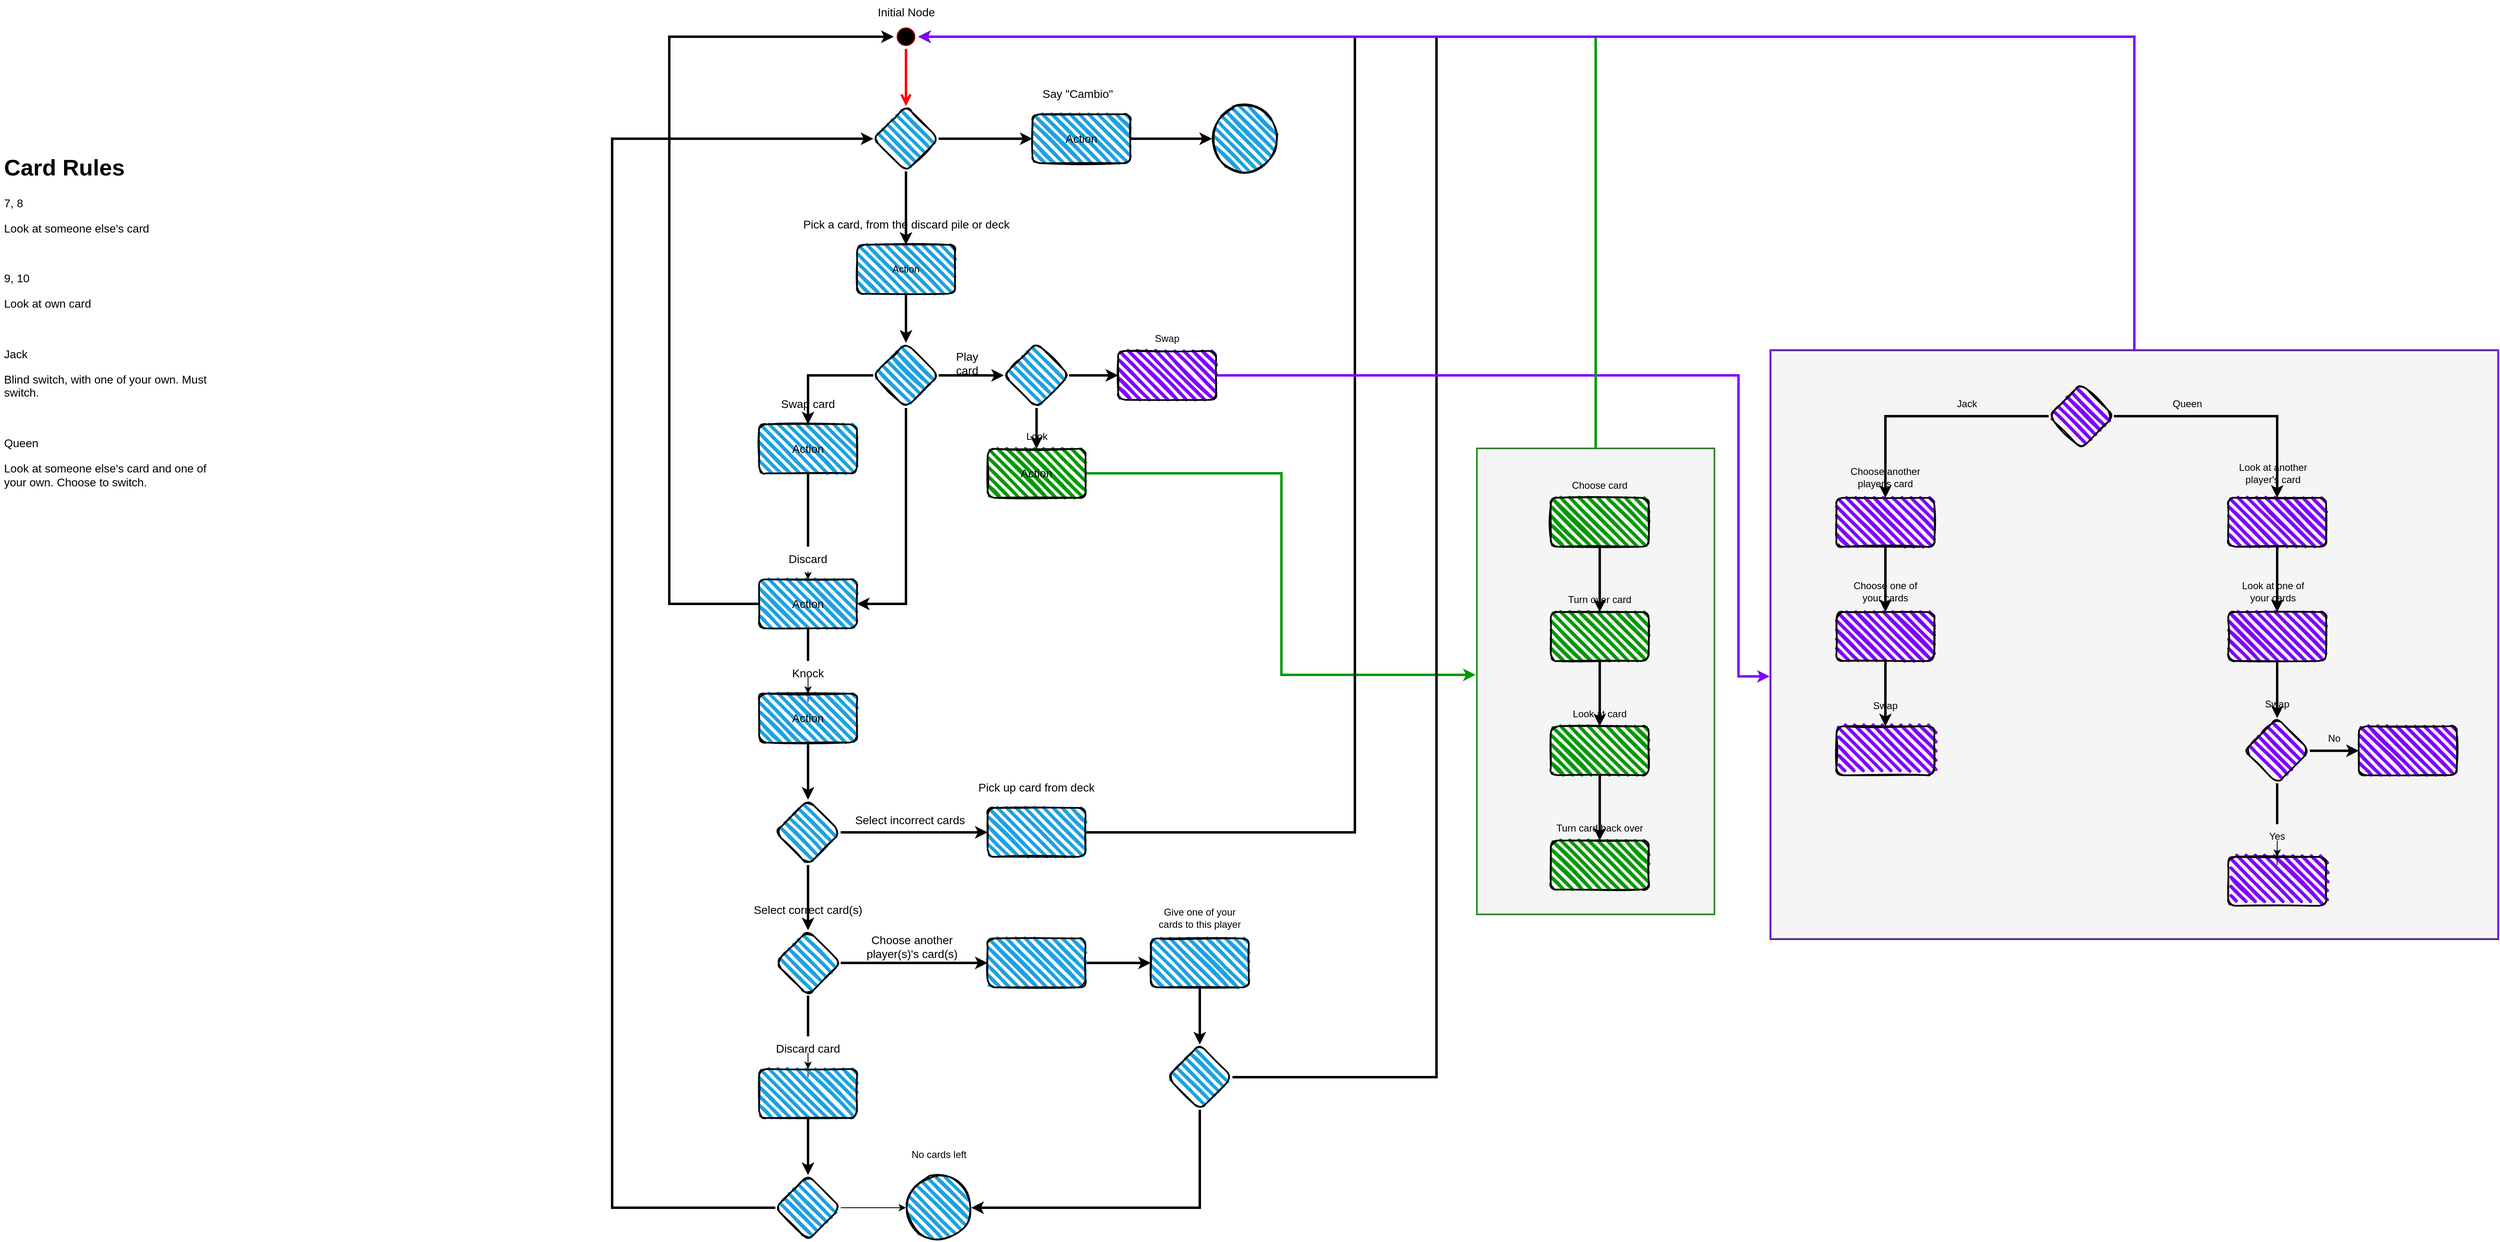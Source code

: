 <mxfile version="20.7.4" type="github">
  <diagram id="kgpKYQtTHZ0yAKxKKP6v" name="Page-1">
    <mxGraphModel dx="3456" dy="4792" grid="1" gridSize="10" guides="1" tooltips="1" connect="1" arrows="1" fold="1" page="1" pageScale="1" pageWidth="850" pageHeight="1100" math="0" shadow="0">
      <root>
        <mxCell id="0" />
        <mxCell id="1" parent="0" />
        <mxCell id="s_BYXz4qT-eq0fjf7td5-2" value="" style="ellipse;html=1;shape=startState;fillColor=#000000;strokeColor=#ff0000;" parent="1" vertex="1">
          <mxGeometry x="425" y="-130" width="30" height="30" as="geometry" />
        </mxCell>
        <mxCell id="s_BYXz4qT-eq0fjf7td5-3" value="" style="edgeStyle=orthogonalEdgeStyle;html=1;verticalAlign=bottom;endArrow=open;endSize=8;strokeColor=#ff0000;rounded=0;entryX=0.5;entryY=0;entryDx=0;entryDy=0;strokeWidth=3;" parent="1" source="s_BYXz4qT-eq0fjf7td5-2" target="s_BYXz4qT-eq0fjf7td5-45" edge="1">
          <mxGeometry relative="1" as="geometry">
            <mxPoint x="440" y="-60" as="targetPoint" />
          </mxGeometry>
        </mxCell>
        <mxCell id="s_BYXz4qT-eq0fjf7td5-54" value="" style="edgeStyle=orthogonalEdgeStyle;rounded=0;orthogonalLoop=1;jettySize=auto;html=1;fontSize=14;fontColor=#000000;entryX=0.5;entryY=0;entryDx=0;entryDy=0;strokeWidth=3;" parent="1" source="s_BYXz4qT-eq0fjf7td5-4" target="s_BYXz4qT-eq0fjf7td5-53" edge="1">
          <mxGeometry relative="1" as="geometry">
            <mxPoint x="440" y="240" as="targetPoint" />
          </mxGeometry>
        </mxCell>
        <mxCell id="s_BYXz4qT-eq0fjf7td5-4" value="Action" style="rounded=1;whiteSpace=wrap;html=1;strokeWidth=2;fillWeight=4;hachureGap=8;hachureAngle=45;fillColor=#1ba1e2;sketch=1;" parent="1" vertex="1">
          <mxGeometry x="380" y="140" width="120" height="60" as="geometry" />
        </mxCell>
        <mxCell id="s_BYXz4qT-eq0fjf7td5-7" value="Initial Node" style="text;html=1;align=center;verticalAlign=middle;resizable=0;points=[];autosize=1;strokeColor=none;fillColor=none;fontSize=14;fontColor=#000000;" parent="1" vertex="1">
          <mxGeometry x="395" y="-160" width="90" height="30" as="geometry" />
        </mxCell>
        <mxCell id="s_BYXz4qT-eq0fjf7td5-22" value="&lt;div&gt;Play card&lt;/div&gt;" style="text;html=1;strokeColor=none;fillColor=none;align=center;verticalAlign=middle;whiteSpace=wrap;rounded=0;fontSize=14;fontColor=#000000;" parent="1" vertex="1">
          <mxGeometry x="485" y="270" width="60" height="30" as="geometry" />
        </mxCell>
        <mxCell id="eqHWDvqcZG0WB3tzP_YS-23" value="" style="edgeStyle=orthogonalEdgeStyle;rounded=0;orthogonalLoop=1;jettySize=auto;html=1;strokeWidth=3;" edge="1" parent="1" source="s_BYXz4qT-eq0fjf7td5-27" target="eqHWDvqcZG0WB3tzP_YS-22">
          <mxGeometry relative="1" as="geometry" />
        </mxCell>
        <mxCell id="s_BYXz4qT-eq0fjf7td5-27" value="Action" style="rounded=1;whiteSpace=wrap;html=1;strokeWidth=2;fillWeight=4;hachureGap=8;hachureAngle=45;fillColor=#1ba1e2;sketch=1;fontSize=14;fontColor=#000000;" parent="1" vertex="1">
          <mxGeometry x="595" y="-20" width="120" height="60" as="geometry" />
        </mxCell>
        <mxCell id="s_BYXz4qT-eq0fjf7td5-32" value="&lt;h1&gt;Card Rules &lt;br&gt;&lt;/h1&gt;&lt;p&gt;7, 8&lt;/p&gt;&lt;p&gt;Look at someone else&#39;s card&lt;/p&gt;&lt;p&gt;&lt;br&gt;&lt;/p&gt;&lt;p&gt;9, 10&lt;/p&gt;&lt;p&gt;Look at own card&lt;/p&gt;&lt;p&gt;&lt;br&gt;&lt;/p&gt;&lt;p&gt;Jack&lt;/p&gt;&lt;p&gt;Blind switch, with one of your own. Must switch.&lt;br&gt;&lt;/p&gt;&lt;p&gt;&lt;br&gt;&lt;/p&gt;&lt;p&gt;Queen&lt;/p&gt;&lt;p&gt;Look at someone else&#39;s card and one of your own. Choose to switch.&lt;br&gt;&lt;/p&gt;" style="text;html=1;strokeColor=none;fillColor=none;spacing=5;spacingTop=-20;whiteSpace=wrap;overflow=hidden;rounded=0;fontSize=14;fontColor=#000000;" parent="1" vertex="1">
          <mxGeometry x="-670" y="20" width="270" height="440" as="geometry" />
        </mxCell>
        <mxCell id="s_BYXz4qT-eq0fjf7td5-33" value="Say &quot;Cambio&quot;" style="text;html=1;align=center;verticalAlign=middle;resizable=0;points=[];autosize=1;strokeColor=none;fillColor=none;fontSize=14;fontColor=#000000;" parent="1" vertex="1">
          <mxGeometry x="595" y="-60" width="110" height="30" as="geometry" />
        </mxCell>
        <mxCell id="s_BYXz4qT-eq0fjf7td5-34" value="&lt;div&gt;Pick a card, from the discard pile or deck&lt;/div&gt;" style="text;html=1;align=center;verticalAlign=middle;resizable=0;points=[];autosize=1;strokeColor=none;fillColor=none;fontSize=14;fontColor=#000000;" parent="1" vertex="1">
          <mxGeometry x="300" y="100" width="280" height="30" as="geometry" />
        </mxCell>
        <mxCell id="s_BYXz4qT-eq0fjf7td5-41" style="edgeStyle=orthogonalEdgeStyle;rounded=0;orthogonalLoop=1;jettySize=auto;html=1;exitX=0.5;exitY=1;exitDx=0;exitDy=0;entryX=0.5;entryY=0;entryDx=0;entryDy=0;fontSize=14;fontColor=#000000;startArrow=none;" parent="1" source="s_BYXz4qT-eq0fjf7td5-23" target="s_BYXz4qT-eq0fjf7td5-40" edge="1">
          <mxGeometry relative="1" as="geometry" />
        </mxCell>
        <mxCell id="s_BYXz4qT-eq0fjf7td5-36" value="Action" style="rounded=1;whiteSpace=wrap;html=1;strokeWidth=2;fillWeight=4;hachureGap=8;hachureAngle=45;fillColor=#1ba1e2;sketch=1;fontSize=14;fontColor=#000000;" parent="1" vertex="1">
          <mxGeometry x="260" y="360" width="120" height="60" as="geometry" />
        </mxCell>
        <mxCell id="eqHWDvqcZG0WB3tzP_YS-90" style="edgeStyle=orthogonalEdgeStyle;rounded=0;orthogonalLoop=1;jettySize=auto;html=1;exitX=1;exitY=0.5;exitDx=0;exitDy=0;entryX=-0.007;entryY=0.486;entryDx=0;entryDy=0;entryPerimeter=0;strokeWidth=3;strokeColor=#009900;" edge="1" parent="1" source="s_BYXz4qT-eq0fjf7td5-37" target="eqHWDvqcZG0WB3tzP_YS-24">
          <mxGeometry relative="1" as="geometry" />
        </mxCell>
        <mxCell id="s_BYXz4qT-eq0fjf7td5-37" value="Action" style="rounded=1;whiteSpace=wrap;html=1;strokeWidth=2;fillWeight=4;hachureGap=8;hachureAngle=45;fillColor=#009900;sketch=1;fontSize=14;fontColor=#000000;" parent="1" vertex="1">
          <mxGeometry x="540" y="390" width="120" height="60" as="geometry" />
        </mxCell>
        <mxCell id="s_BYXz4qT-eq0fjf7td5-39" value="Swap card" style="text;html=1;strokeColor=none;fillColor=none;align=center;verticalAlign=middle;whiteSpace=wrap;rounded=0;fontSize=14;fontColor=#000000;" parent="1" vertex="1">
          <mxGeometry x="275" y="320" width="90" height="30" as="geometry" />
        </mxCell>
        <mxCell id="s_BYXz4qT-eq0fjf7td5-52" style="edgeStyle=orthogonalEdgeStyle;rounded=0;orthogonalLoop=1;jettySize=auto;html=1;exitX=0;exitY=0.5;exitDx=0;exitDy=0;entryX=0;entryY=0.5;entryDx=0;entryDy=0;fontSize=14;fontColor=#000000;strokeWidth=3;" parent="1" source="s_BYXz4qT-eq0fjf7td5-40" target="s_BYXz4qT-eq0fjf7td5-2" edge="1">
          <mxGeometry relative="1" as="geometry">
            <Array as="points">
              <mxPoint x="150" y="580" />
              <mxPoint x="150" y="-115" />
            </Array>
          </mxGeometry>
        </mxCell>
        <mxCell id="s_BYXz4qT-eq0fjf7td5-58" value="" style="edgeStyle=orthogonalEdgeStyle;rounded=0;orthogonalLoop=1;jettySize=auto;html=1;fontSize=14;fontColor=#000000;startArrow=none;" parent="1" source="s_BYXz4qT-eq0fjf7td5-59" target="s_BYXz4qT-eq0fjf7td5-57" edge="1">
          <mxGeometry relative="1" as="geometry" />
        </mxCell>
        <mxCell id="s_BYXz4qT-eq0fjf7td5-40" value="Action" style="rounded=1;whiteSpace=wrap;html=1;strokeWidth=2;fillWeight=4;hachureGap=8;hachureAngle=45;fillColor=#1ba1e2;sketch=1;fontSize=14;fontColor=#000000;" parent="1" vertex="1">
          <mxGeometry x="260" y="550" width="120" height="60" as="geometry" />
        </mxCell>
        <mxCell id="s_BYXz4qT-eq0fjf7td5-23" value="Discard" style="text;html=1;strokeColor=none;fillColor=none;align=center;verticalAlign=middle;whiteSpace=wrap;rounded=0;fontSize=14;fontColor=#000000;" parent="1" vertex="1">
          <mxGeometry x="290" y="510" width="60" height="30" as="geometry" />
        </mxCell>
        <mxCell id="s_BYXz4qT-eq0fjf7td5-42" value="" style="edgeStyle=orthogonalEdgeStyle;rounded=0;orthogonalLoop=1;jettySize=auto;html=1;exitX=0.5;exitY=1;exitDx=0;exitDy=0;entryX=0.5;entryY=0;entryDx=0;entryDy=0;fontSize=14;fontColor=#000000;endArrow=none;strokeWidth=3;" parent="1" source="s_BYXz4qT-eq0fjf7td5-36" target="s_BYXz4qT-eq0fjf7td5-23" edge="1">
          <mxGeometry relative="1" as="geometry">
            <mxPoint x="320" y="420" as="sourcePoint" />
            <mxPoint x="320" y="470" as="targetPoint" />
          </mxGeometry>
        </mxCell>
        <mxCell id="s_BYXz4qT-eq0fjf7td5-48" style="edgeStyle=orthogonalEdgeStyle;rounded=0;orthogonalLoop=1;jettySize=auto;html=1;exitX=0.5;exitY=1;exitDx=0;exitDy=0;entryX=0.5;entryY=0;entryDx=0;entryDy=0;fontSize=14;fontColor=#000000;strokeWidth=3;" parent="1" source="s_BYXz4qT-eq0fjf7td5-45" target="s_BYXz4qT-eq0fjf7td5-4" edge="1">
          <mxGeometry relative="1" as="geometry" />
        </mxCell>
        <mxCell id="s_BYXz4qT-eq0fjf7td5-50" style="edgeStyle=orthogonalEdgeStyle;rounded=0;orthogonalLoop=1;jettySize=auto;html=1;exitX=1;exitY=0.5;exitDx=0;exitDy=0;entryX=0;entryY=0.5;entryDx=0;entryDy=0;fontSize=14;fontColor=#000000;strokeWidth=3;" parent="1" source="s_BYXz4qT-eq0fjf7td5-45" target="s_BYXz4qT-eq0fjf7td5-27" edge="1">
          <mxGeometry relative="1" as="geometry" />
        </mxCell>
        <mxCell id="s_BYXz4qT-eq0fjf7td5-45" value="" style="rhombus;whiteSpace=wrap;html=1;fontSize=14;fillColor=#1ba1e2;fontColor=#000000;rounded=1;strokeWidth=2;fillWeight=4;hachureGap=8;hachureAngle=45;sketch=1;" parent="1" vertex="1">
          <mxGeometry x="400" y="-30" width="80" height="80" as="geometry" />
        </mxCell>
        <mxCell id="s_BYXz4qT-eq0fjf7td5-56" style="edgeStyle=orthogonalEdgeStyle;rounded=0;orthogonalLoop=1;jettySize=auto;html=1;exitX=0;exitY=0.5;exitDx=0;exitDy=0;fontSize=14;fontColor=#000000;entryX=0.5;entryY=0;entryDx=0;entryDy=0;strokeWidth=3;" parent="1" source="s_BYXz4qT-eq0fjf7td5-53" target="s_BYXz4qT-eq0fjf7td5-36" edge="1">
          <mxGeometry relative="1" as="geometry">
            <mxPoint x="330" y="280" as="targetPoint" />
          </mxGeometry>
        </mxCell>
        <mxCell id="eqHWDvqcZG0WB3tzP_YS-37" style="edgeStyle=orthogonalEdgeStyle;rounded=0;orthogonalLoop=1;jettySize=auto;html=1;exitX=0.5;exitY=1;exitDx=0;exitDy=0;entryX=1;entryY=0.5;entryDx=0;entryDy=0;strokeWidth=3;" edge="1" parent="1" source="s_BYXz4qT-eq0fjf7td5-53" target="s_BYXz4qT-eq0fjf7td5-40">
          <mxGeometry relative="1" as="geometry" />
        </mxCell>
        <mxCell id="eqHWDvqcZG0WB3tzP_YS-40" value="" style="edgeStyle=orthogonalEdgeStyle;rounded=0;orthogonalLoop=1;jettySize=auto;html=1;strokeWidth=3;" edge="1" parent="1" source="s_BYXz4qT-eq0fjf7td5-53" target="eqHWDvqcZG0WB3tzP_YS-39">
          <mxGeometry relative="1" as="geometry" />
        </mxCell>
        <mxCell id="s_BYXz4qT-eq0fjf7td5-53" value="" style="rhombus;whiteSpace=wrap;html=1;fillColor=#1ba1e2;rounded=1;strokeWidth=2;fillWeight=4;hachureGap=8;hachureAngle=45;sketch=1;" parent="1" vertex="1">
          <mxGeometry x="400" y="260" width="80" height="80" as="geometry" />
        </mxCell>
        <mxCell id="s_BYXz4qT-eq0fjf7td5-62" value="" style="edgeStyle=orthogonalEdgeStyle;rounded=0;orthogonalLoop=1;jettySize=auto;html=1;fontSize=14;fontColor=#000000;strokeWidth=3;" parent="1" source="s_BYXz4qT-eq0fjf7td5-57" target="s_BYXz4qT-eq0fjf7td5-61" edge="1">
          <mxGeometry relative="1" as="geometry" />
        </mxCell>
        <mxCell id="s_BYXz4qT-eq0fjf7td5-57" value="Action" style="rounded=1;whiteSpace=wrap;html=1;strokeWidth=2;fillWeight=4;hachureGap=8;hachureAngle=45;fillColor=#1ba1e2;sketch=1;fontSize=14;fontColor=#000000;" parent="1" vertex="1">
          <mxGeometry x="260" y="690" width="120" height="60" as="geometry" />
        </mxCell>
        <mxCell id="s_BYXz4qT-eq0fjf7td5-59" value="Knock" style="text;html=1;strokeColor=none;fillColor=none;align=center;verticalAlign=middle;whiteSpace=wrap;rounded=0;fontSize=14;fontColor=#000000;" parent="1" vertex="1">
          <mxGeometry x="290" y="650" width="60" height="30" as="geometry" />
        </mxCell>
        <mxCell id="s_BYXz4qT-eq0fjf7td5-60" value="" style="edgeStyle=orthogonalEdgeStyle;rounded=0;orthogonalLoop=1;jettySize=auto;html=1;fontSize=14;fontColor=#000000;endArrow=none;strokeWidth=3;" parent="1" source="s_BYXz4qT-eq0fjf7td5-40" target="s_BYXz4qT-eq0fjf7td5-59" edge="1">
          <mxGeometry relative="1" as="geometry">
            <mxPoint x="320" y="610" as="sourcePoint" />
            <mxPoint x="320" y="690" as="targetPoint" />
          </mxGeometry>
        </mxCell>
        <mxCell id="s_BYXz4qT-eq0fjf7td5-64" value="" style="edgeStyle=orthogonalEdgeStyle;rounded=0;orthogonalLoop=1;jettySize=auto;html=1;fontSize=14;fontColor=#000000;strokeWidth=3;" parent="1" source="s_BYXz4qT-eq0fjf7td5-61" target="s_BYXz4qT-eq0fjf7td5-63" edge="1">
          <mxGeometry relative="1" as="geometry" />
        </mxCell>
        <mxCell id="s_BYXz4qT-eq0fjf7td5-74" value="" style="edgeStyle=orthogonalEdgeStyle;rounded=0;orthogonalLoop=1;jettySize=auto;html=1;fontSize=14;fontColor=#000000;strokeWidth=3;" parent="1" source="s_BYXz4qT-eq0fjf7td5-61" target="s_BYXz4qT-eq0fjf7td5-73" edge="1">
          <mxGeometry relative="1" as="geometry" />
        </mxCell>
        <mxCell id="s_BYXz4qT-eq0fjf7td5-61" value="" style="rhombus;whiteSpace=wrap;html=1;fontSize=14;fillColor=#1ba1e2;fontColor=#000000;rounded=1;strokeWidth=2;fillWeight=4;hachureGap=8;hachureAngle=45;sketch=1;" parent="1" vertex="1">
          <mxGeometry x="280" y="820" width="80" height="80" as="geometry" />
        </mxCell>
        <mxCell id="eqHWDvqcZG0WB3tzP_YS-17" style="edgeStyle=orthogonalEdgeStyle;rounded=0;orthogonalLoop=1;jettySize=auto;html=1;exitX=1;exitY=0.5;exitDx=0;exitDy=0;entryX=1;entryY=0.5;entryDx=0;entryDy=0;strokeWidth=3;" edge="1" parent="1" source="s_BYXz4qT-eq0fjf7td5-63" target="s_BYXz4qT-eq0fjf7td5-2">
          <mxGeometry relative="1" as="geometry">
            <Array as="points">
              <mxPoint x="990" y="860" />
              <mxPoint x="990" y="-115" />
            </Array>
          </mxGeometry>
        </mxCell>
        <mxCell id="s_BYXz4qT-eq0fjf7td5-63" value="" style="whiteSpace=wrap;html=1;fontSize=14;fillColor=#1ba1e2;fontColor=#000000;rounded=1;strokeWidth=2;fillWeight=4;hachureGap=8;hachureAngle=45;sketch=1;" parent="1" vertex="1">
          <mxGeometry x="540" y="830" width="120" height="60" as="geometry" />
        </mxCell>
        <mxCell id="s_BYXz4qT-eq0fjf7td5-69" value="Select correct card(s)" style="text;html=1;strokeColor=none;fillColor=none;align=center;verticalAlign=middle;whiteSpace=wrap;rounded=0;fontSize=14;fontColor=#000000;" parent="1" vertex="1">
          <mxGeometry x="225" y="940" width="190" height="30" as="geometry" />
        </mxCell>
        <mxCell id="s_BYXz4qT-eq0fjf7td5-70" value="&lt;div&gt;Select incorrect cards&lt;/div&gt;" style="text;html=1;strokeColor=none;fillColor=none;align=center;verticalAlign=middle;whiteSpace=wrap;rounded=0;fontSize=14;fontColor=#000000;" parent="1" vertex="1">
          <mxGeometry x="365" y="830" width="160" height="30" as="geometry" />
        </mxCell>
        <mxCell id="s_BYXz4qT-eq0fjf7td5-71" value="Pick up card from deck" style="text;html=1;strokeColor=none;fillColor=none;align=center;verticalAlign=middle;whiteSpace=wrap;rounded=0;fontSize=14;fontColor=#000000;" parent="1" vertex="1">
          <mxGeometry x="520" y="790" width="160" height="30" as="geometry" />
        </mxCell>
        <mxCell id="s_BYXz4qT-eq0fjf7td5-76" value="" style="edgeStyle=orthogonalEdgeStyle;rounded=0;orthogonalLoop=1;jettySize=auto;html=1;fontSize=14;fontColor=#000000;strokeWidth=3;" parent="1" source="s_BYXz4qT-eq0fjf7td5-73" target="s_BYXz4qT-eq0fjf7td5-75" edge="1">
          <mxGeometry relative="1" as="geometry" />
        </mxCell>
        <mxCell id="s_BYXz4qT-eq0fjf7td5-78" value="" style="edgeStyle=orthogonalEdgeStyle;rounded=0;orthogonalLoop=1;jettySize=auto;html=1;fontSize=14;fontColor=#000000;startArrow=none;" parent="1" source="s_BYXz4qT-eq0fjf7td5-72" target="s_BYXz4qT-eq0fjf7td5-77" edge="1">
          <mxGeometry relative="1" as="geometry" />
        </mxCell>
        <mxCell id="s_BYXz4qT-eq0fjf7td5-73" value="" style="rhombus;whiteSpace=wrap;html=1;fontSize=14;fillColor=#1ba1e2;fontColor=#000000;rounded=1;strokeWidth=2;fillWeight=4;hachureGap=8;hachureAngle=45;sketch=1;" parent="1" vertex="1">
          <mxGeometry x="280" y="980" width="80" height="80" as="geometry" />
        </mxCell>
        <mxCell id="eqHWDvqcZG0WB3tzP_YS-3" value="" style="edgeStyle=orthogonalEdgeStyle;rounded=0;orthogonalLoop=1;jettySize=auto;html=1;strokeWidth=3;" edge="1" parent="1" source="s_BYXz4qT-eq0fjf7td5-75" target="eqHWDvqcZG0WB3tzP_YS-2">
          <mxGeometry relative="1" as="geometry" />
        </mxCell>
        <mxCell id="s_BYXz4qT-eq0fjf7td5-75" value="" style="whiteSpace=wrap;html=1;fontSize=14;fillColor=#1ba1e2;fontColor=#000000;rounded=1;strokeWidth=2;fillWeight=4;hachureGap=8;hachureAngle=45;sketch=1;" parent="1" vertex="1">
          <mxGeometry x="540" y="990" width="120" height="60" as="geometry" />
        </mxCell>
        <mxCell id="eqHWDvqcZG0WB3tzP_YS-13" value="" style="edgeStyle=orthogonalEdgeStyle;rounded=0;orthogonalLoop=1;jettySize=auto;html=1;strokeWidth=3;" edge="1" parent="1" source="s_BYXz4qT-eq0fjf7td5-77" target="eqHWDvqcZG0WB3tzP_YS-12">
          <mxGeometry relative="1" as="geometry" />
        </mxCell>
        <mxCell id="s_BYXz4qT-eq0fjf7td5-77" value="" style="whiteSpace=wrap;html=1;fontSize=14;fillColor=#1ba1e2;fontColor=#000000;rounded=1;strokeWidth=2;fillWeight=4;hachureGap=8;hachureAngle=45;sketch=1;" parent="1" vertex="1">
          <mxGeometry x="260" y="1150" width="120" height="60" as="geometry" />
        </mxCell>
        <mxCell id="s_BYXz4qT-eq0fjf7td5-79" value="&lt;div&gt;Choose another player(s)&#39;s card(s)&lt;/div&gt;" style="text;html=1;strokeColor=none;fillColor=none;align=center;verticalAlign=middle;whiteSpace=wrap;rounded=0;fontSize=14;fontColor=#000000;" parent="1" vertex="1">
          <mxGeometry x="370" y="970" width="155" height="60" as="geometry" />
        </mxCell>
        <mxCell id="s_BYXz4qT-eq0fjf7td5-72" value="Discard card" style="text;html=1;strokeColor=none;fillColor=none;align=center;verticalAlign=middle;whiteSpace=wrap;rounded=0;fontSize=14;fontColor=#000000;" parent="1" vertex="1">
          <mxGeometry x="260" y="1110" width="120" height="30" as="geometry" />
        </mxCell>
        <mxCell id="s_BYXz4qT-eq0fjf7td5-81" value="" style="edgeStyle=orthogonalEdgeStyle;rounded=0;orthogonalLoop=1;jettySize=auto;html=1;fontSize=14;fontColor=#000000;endArrow=none;strokeWidth=3;" parent="1" source="s_BYXz4qT-eq0fjf7td5-73" target="s_BYXz4qT-eq0fjf7td5-72" edge="1">
          <mxGeometry relative="1" as="geometry">
            <mxPoint x="320" y="1060" as="sourcePoint" />
            <mxPoint x="320" y="1150" as="targetPoint" />
          </mxGeometry>
        </mxCell>
        <mxCell id="eqHWDvqcZG0WB3tzP_YS-1" value="&lt;div&gt;Give one of your cards to this player&lt;br&gt;&lt;/div&gt;" style="text;html=1;strokeColor=none;fillColor=none;align=center;verticalAlign=middle;whiteSpace=wrap;rounded=0;" vertex="1" parent="1">
          <mxGeometry x="740" y="940" width="120" height="50" as="geometry" />
        </mxCell>
        <mxCell id="eqHWDvqcZG0WB3tzP_YS-19" value="" style="edgeStyle=orthogonalEdgeStyle;rounded=0;orthogonalLoop=1;jettySize=auto;html=1;strokeWidth=3;" edge="1" parent="1" source="eqHWDvqcZG0WB3tzP_YS-2" target="eqHWDvqcZG0WB3tzP_YS-18">
          <mxGeometry relative="1" as="geometry" />
        </mxCell>
        <mxCell id="eqHWDvqcZG0WB3tzP_YS-2" value="" style="whiteSpace=wrap;html=1;fontSize=14;fillColor=#1ba1e2;fontColor=#000000;rounded=1;strokeWidth=2;fillWeight=4;hachureGap=8;hachureAngle=45;sketch=1;" vertex="1" parent="1">
          <mxGeometry x="740" y="990" width="120" height="60" as="geometry" />
        </mxCell>
        <mxCell id="eqHWDvqcZG0WB3tzP_YS-10" value="No cards left" style="text;html=1;strokeColor=none;fillColor=none;align=center;verticalAlign=middle;whiteSpace=wrap;rounded=0;" vertex="1" parent="1">
          <mxGeometry x="427.5" y="1240" width="105" height="30" as="geometry" />
        </mxCell>
        <mxCell id="eqHWDvqcZG0WB3tzP_YS-15" value="" style="edgeStyle=orthogonalEdgeStyle;rounded=0;orthogonalLoop=1;jettySize=auto;html=1;" edge="1" parent="1" source="eqHWDvqcZG0WB3tzP_YS-12" target="eqHWDvqcZG0WB3tzP_YS-14">
          <mxGeometry relative="1" as="geometry" />
        </mxCell>
        <mxCell id="eqHWDvqcZG0WB3tzP_YS-16" style="edgeStyle=orthogonalEdgeStyle;rounded=0;orthogonalLoop=1;jettySize=auto;html=1;entryX=0;entryY=0.5;entryDx=0;entryDy=0;strokeWidth=3;" edge="1" parent="1" source="eqHWDvqcZG0WB3tzP_YS-12" target="s_BYXz4qT-eq0fjf7td5-45">
          <mxGeometry relative="1" as="geometry">
            <mxPoint x="-50" y="40" as="targetPoint" />
            <Array as="points">
              <mxPoint x="80" y="1320" />
              <mxPoint x="80" y="10" />
            </Array>
          </mxGeometry>
        </mxCell>
        <mxCell id="eqHWDvqcZG0WB3tzP_YS-12" value="" style="rhombus;whiteSpace=wrap;html=1;fontSize=14;fillColor=#1ba1e2;fontColor=#000000;rounded=1;strokeWidth=2;fillWeight=4;hachureGap=8;hachureAngle=45;sketch=1;" vertex="1" parent="1">
          <mxGeometry x="280" y="1280" width="80" height="80" as="geometry" />
        </mxCell>
        <mxCell id="eqHWDvqcZG0WB3tzP_YS-14" value="" style="ellipse;whiteSpace=wrap;html=1;fontSize=14;fillColor=#1ba1e2;fontColor=#000000;rounded=1;strokeWidth=2;fillWeight=4;hachureGap=8;hachureAngle=45;sketch=1;" vertex="1" parent="1">
          <mxGeometry x="440" y="1280" width="80" height="80" as="geometry" />
        </mxCell>
        <mxCell id="eqHWDvqcZG0WB3tzP_YS-20" style="edgeStyle=orthogonalEdgeStyle;rounded=0;orthogonalLoop=1;jettySize=auto;html=1;entryX=1;entryY=0.5;entryDx=0;entryDy=0;strokeWidth=3;" edge="1" parent="1" source="eqHWDvqcZG0WB3tzP_YS-18" target="eqHWDvqcZG0WB3tzP_YS-14">
          <mxGeometry relative="1" as="geometry">
            <Array as="points">
              <mxPoint x="800" y="1320" />
            </Array>
          </mxGeometry>
        </mxCell>
        <mxCell id="eqHWDvqcZG0WB3tzP_YS-21" style="edgeStyle=orthogonalEdgeStyle;rounded=0;orthogonalLoop=1;jettySize=auto;html=1;exitX=1;exitY=0.5;exitDx=0;exitDy=0;entryX=1;entryY=0.5;entryDx=0;entryDy=0;strokeWidth=3;" edge="1" parent="1" source="eqHWDvqcZG0WB3tzP_YS-18" target="s_BYXz4qT-eq0fjf7td5-2">
          <mxGeometry relative="1" as="geometry">
            <Array as="points">
              <mxPoint x="1090" y="1160" />
              <mxPoint x="1090" y="-115" />
            </Array>
          </mxGeometry>
        </mxCell>
        <mxCell id="eqHWDvqcZG0WB3tzP_YS-18" value="" style="rhombus;whiteSpace=wrap;html=1;fontSize=14;fillColor=#1ba1e2;fontColor=#000000;rounded=1;strokeWidth=2;fillWeight=4;hachureGap=8;hachureAngle=45;sketch=1;" vertex="1" parent="1">
          <mxGeometry x="760" y="1120" width="80" height="80" as="geometry" />
        </mxCell>
        <mxCell id="eqHWDvqcZG0WB3tzP_YS-22" value="" style="ellipse;whiteSpace=wrap;html=1;fontSize=14;fillColor=#1ba1e2;fontColor=#000000;rounded=1;strokeWidth=2;fillWeight=4;hachureGap=8;hachureAngle=45;sketch=1;" vertex="1" parent="1">
          <mxGeometry x="815" y="-30" width="80" height="80" as="geometry" />
        </mxCell>
        <mxCell id="eqHWDvqcZG0WB3tzP_YS-42" value="" style="edgeStyle=orthogonalEdgeStyle;rounded=0;orthogonalLoop=1;jettySize=auto;html=1;strokeWidth=3;" edge="1" parent="1" source="eqHWDvqcZG0WB3tzP_YS-39" target="eqHWDvqcZG0WB3tzP_YS-41">
          <mxGeometry relative="1" as="geometry" />
        </mxCell>
        <mxCell id="eqHWDvqcZG0WB3tzP_YS-43" style="edgeStyle=orthogonalEdgeStyle;rounded=0;orthogonalLoop=1;jettySize=auto;html=1;exitX=0.5;exitY=1;exitDx=0;exitDy=0;strokeWidth=3;" edge="1" parent="1" source="eqHWDvqcZG0WB3tzP_YS-39" target="s_BYXz4qT-eq0fjf7td5-37">
          <mxGeometry relative="1" as="geometry" />
        </mxCell>
        <mxCell id="eqHWDvqcZG0WB3tzP_YS-39" value="" style="rhombus;whiteSpace=wrap;html=1;fillColor=#1ba1e2;rounded=1;strokeWidth=2;fillWeight=4;hachureGap=8;hachureAngle=45;sketch=1;" vertex="1" parent="1">
          <mxGeometry x="560" y="260" width="80" height="80" as="geometry" />
        </mxCell>
        <mxCell id="eqHWDvqcZG0WB3tzP_YS-91" style="edgeStyle=orthogonalEdgeStyle;rounded=0;orthogonalLoop=1;jettySize=auto;html=1;exitX=1;exitY=0.5;exitDx=0;exitDy=0;entryX=-0.002;entryY=0.554;entryDx=0;entryDy=0;entryPerimeter=0;strokeColor=#7F00FF;strokeWidth=3;" edge="1" parent="1" source="eqHWDvqcZG0WB3tzP_YS-41" target="eqHWDvqcZG0WB3tzP_YS-49">
          <mxGeometry relative="1" as="geometry">
            <Array as="points">
              <mxPoint x="1460" y="300" />
              <mxPoint x="1460" y="669" />
            </Array>
          </mxGeometry>
        </mxCell>
        <mxCell id="eqHWDvqcZG0WB3tzP_YS-41" value="" style="whiteSpace=wrap;html=1;fillColor=#7F00FF;rounded=1;strokeWidth=2;fillWeight=4;hachureGap=8;hachureAngle=45;sketch=1;" vertex="1" parent="1">
          <mxGeometry x="700" y="270" width="120" height="60" as="geometry" />
        </mxCell>
        <mxCell id="eqHWDvqcZG0WB3tzP_YS-44" value="Swap" style="text;html=1;strokeColor=none;fillColor=none;align=center;verticalAlign=middle;whiteSpace=wrap;rounded=0;" vertex="1" parent="1">
          <mxGeometry x="730" y="240" width="60" height="30" as="geometry" />
        </mxCell>
        <mxCell id="eqHWDvqcZG0WB3tzP_YS-45" value="Look" style="text;html=1;align=center;verticalAlign=middle;resizable=0;points=[];autosize=1;strokeColor=none;fillColor=none;" vertex="1" parent="1">
          <mxGeometry x="575" y="360" width="50" height="30" as="geometry" />
        </mxCell>
        <mxCell id="eqHWDvqcZG0WB3tzP_YS-48" value="" style="group;strokeColor=#009900;strokeWidth=3;" vertex="1" connectable="0" parent="1">
          <mxGeometry x="1140" y="390" width="290" height="570" as="geometry" />
        </mxCell>
        <mxCell id="eqHWDvqcZG0WB3tzP_YS-24" value="" style="rounded=0;whiteSpace=wrap;html=1;fillColor=#f5f5f5;strokeColor=#666666;fontColor=#333333;" vertex="1" parent="eqHWDvqcZG0WB3tzP_YS-48">
          <mxGeometry width="290" height="570" as="geometry" />
        </mxCell>
        <mxCell id="eqHWDvqcZG0WB3tzP_YS-25" value="" style="rounded=1;whiteSpace=wrap;html=1;strokeWidth=2;fillWeight=4;hachureGap=8;hachureAngle=45;fillColor=#009900;sketch=1;" vertex="1" parent="eqHWDvqcZG0WB3tzP_YS-48">
          <mxGeometry x="90" y="60" width="120" height="60" as="geometry" />
        </mxCell>
        <mxCell id="eqHWDvqcZG0WB3tzP_YS-26" value="" style="whiteSpace=wrap;html=1;fillColor=#009900;rounded=1;strokeWidth=2;fillWeight=4;hachureGap=8;hachureAngle=45;sketch=1;" vertex="1" parent="eqHWDvqcZG0WB3tzP_YS-48">
          <mxGeometry x="90" y="200" width="120" height="60" as="geometry" />
        </mxCell>
        <mxCell id="eqHWDvqcZG0WB3tzP_YS-27" value="" style="edgeStyle=orthogonalEdgeStyle;rounded=0;orthogonalLoop=1;jettySize=auto;html=1;strokeWidth=3;" edge="1" parent="eqHWDvqcZG0WB3tzP_YS-48" source="eqHWDvqcZG0WB3tzP_YS-25" target="eqHWDvqcZG0WB3tzP_YS-26">
          <mxGeometry relative="1" as="geometry" />
        </mxCell>
        <mxCell id="eqHWDvqcZG0WB3tzP_YS-28" value="Choose card" style="text;html=1;strokeColor=none;fillColor=none;align=center;verticalAlign=middle;whiteSpace=wrap;rounded=0;" vertex="1" parent="eqHWDvqcZG0WB3tzP_YS-48">
          <mxGeometry x="95" y="30" width="110" height="30" as="geometry" />
        </mxCell>
        <mxCell id="eqHWDvqcZG0WB3tzP_YS-29" value="&lt;div&gt;Turn over card&lt;/div&gt;" style="text;html=1;strokeColor=none;fillColor=none;align=center;verticalAlign=middle;whiteSpace=wrap;rounded=0;" vertex="1" parent="eqHWDvqcZG0WB3tzP_YS-48">
          <mxGeometry x="105" y="170" width="90" height="30" as="geometry" />
        </mxCell>
        <mxCell id="eqHWDvqcZG0WB3tzP_YS-30" value="" style="whiteSpace=wrap;html=1;fillColor=#009900;rounded=1;strokeWidth=2;fillWeight=4;hachureGap=8;hachureAngle=45;sketch=1;" vertex="1" parent="eqHWDvqcZG0WB3tzP_YS-48">
          <mxGeometry x="90" y="340" width="120" height="60" as="geometry" />
        </mxCell>
        <mxCell id="eqHWDvqcZG0WB3tzP_YS-31" value="" style="edgeStyle=orthogonalEdgeStyle;rounded=0;orthogonalLoop=1;jettySize=auto;html=1;strokeWidth=3;" edge="1" parent="eqHWDvqcZG0WB3tzP_YS-48" source="eqHWDvqcZG0WB3tzP_YS-26" target="eqHWDvqcZG0WB3tzP_YS-30">
          <mxGeometry relative="1" as="geometry" />
        </mxCell>
        <mxCell id="eqHWDvqcZG0WB3tzP_YS-32" value="Look at card" style="text;html=1;strokeColor=none;fillColor=none;align=center;verticalAlign=middle;whiteSpace=wrap;rounded=0;" vertex="1" parent="eqHWDvqcZG0WB3tzP_YS-48">
          <mxGeometry x="105" y="310" width="90" height="30" as="geometry" />
        </mxCell>
        <mxCell id="eqHWDvqcZG0WB3tzP_YS-33" value="" style="whiteSpace=wrap;html=1;fillColor=#009900;rounded=1;strokeWidth=2;fillWeight=4;hachureGap=8;hachureAngle=45;sketch=1;" vertex="1" parent="eqHWDvqcZG0WB3tzP_YS-48">
          <mxGeometry x="90" y="480" width="120" height="60" as="geometry" />
        </mxCell>
        <mxCell id="eqHWDvqcZG0WB3tzP_YS-34" value="" style="edgeStyle=orthogonalEdgeStyle;rounded=0;orthogonalLoop=1;jettySize=auto;html=1;strokeWidth=3;" edge="1" parent="eqHWDvqcZG0WB3tzP_YS-48" source="eqHWDvqcZG0WB3tzP_YS-30" target="eqHWDvqcZG0WB3tzP_YS-33">
          <mxGeometry relative="1" as="geometry" />
        </mxCell>
        <mxCell id="eqHWDvqcZG0WB3tzP_YS-35" value="Turn card back over" style="text;html=1;strokeColor=none;fillColor=none;align=center;verticalAlign=middle;whiteSpace=wrap;rounded=0;" vertex="1" parent="eqHWDvqcZG0WB3tzP_YS-48">
          <mxGeometry x="85" y="450" width="130" height="30" as="geometry" />
        </mxCell>
        <mxCell id="eqHWDvqcZG0WB3tzP_YS-89" value="" style="group;strokeColor=#7F00FF;strokeWidth=4;" vertex="1" connectable="0" parent="1">
          <mxGeometry x="1500" y="270" width="890" height="720" as="geometry" />
        </mxCell>
        <mxCell id="eqHWDvqcZG0WB3tzP_YS-49" value="" style="rounded=0;whiteSpace=wrap;html=1;fillColor=#f5f5f5;fontColor=#333333;strokeColor=#666666;" vertex="1" parent="eqHWDvqcZG0WB3tzP_YS-89">
          <mxGeometry width="890" height="720" as="geometry" />
        </mxCell>
        <mxCell id="eqHWDvqcZG0WB3tzP_YS-50" value="" style="rounded=1;whiteSpace=wrap;html=1;strokeWidth=2;fillWeight=4;hachureGap=8;hachureAngle=45;fillColor=#7F00FF;sketch=1;" vertex="1" parent="eqHWDvqcZG0WB3tzP_YS-89">
          <mxGeometry x="80" y="180" width="120" height="60" as="geometry" />
        </mxCell>
        <mxCell id="eqHWDvqcZG0WB3tzP_YS-51" value="Choose another player&#39;s card" style="text;html=1;strokeColor=none;fillColor=none;align=center;verticalAlign=middle;whiteSpace=wrap;rounded=0;" vertex="1" parent="eqHWDvqcZG0WB3tzP_YS-89">
          <mxGeometry x="80" y="140" width="120" height="30" as="geometry" />
        </mxCell>
        <mxCell id="eqHWDvqcZG0WB3tzP_YS-52" value="" style="whiteSpace=wrap;html=1;fillColor=#7F00FF;rounded=1;strokeWidth=2;fillWeight=4;hachureGap=8;hachureAngle=45;sketch=1;" vertex="1" parent="eqHWDvqcZG0WB3tzP_YS-89">
          <mxGeometry x="80" y="320" width="120" height="60" as="geometry" />
        </mxCell>
        <mxCell id="eqHWDvqcZG0WB3tzP_YS-53" value="" style="edgeStyle=orthogonalEdgeStyle;rounded=0;orthogonalLoop=1;jettySize=auto;html=1;strokeWidth=3;" edge="1" parent="eqHWDvqcZG0WB3tzP_YS-89" source="eqHWDvqcZG0WB3tzP_YS-50" target="eqHWDvqcZG0WB3tzP_YS-52">
          <mxGeometry relative="1" as="geometry" />
        </mxCell>
        <mxCell id="eqHWDvqcZG0WB3tzP_YS-54" value="Choose one of your cards" style="text;html=1;strokeColor=none;fillColor=none;align=center;verticalAlign=middle;whiteSpace=wrap;rounded=0;" vertex="1" parent="eqHWDvqcZG0WB3tzP_YS-89">
          <mxGeometry x="95" y="280" width="90" height="30" as="geometry" />
        </mxCell>
        <mxCell id="eqHWDvqcZG0WB3tzP_YS-55" value="" style="whiteSpace=wrap;html=1;fillColor=#7F00FF;rounded=1;strokeWidth=2;fillWeight=4;hachureGap=8;hachureAngle=45;sketch=1;" vertex="1" parent="eqHWDvqcZG0WB3tzP_YS-89">
          <mxGeometry x="80" y="460" width="120" height="60" as="geometry" />
        </mxCell>
        <mxCell id="eqHWDvqcZG0WB3tzP_YS-56" value="" style="edgeStyle=orthogonalEdgeStyle;rounded=0;orthogonalLoop=1;jettySize=auto;html=1;strokeWidth=3;" edge="1" parent="eqHWDvqcZG0WB3tzP_YS-89" source="eqHWDvqcZG0WB3tzP_YS-52" target="eqHWDvqcZG0WB3tzP_YS-55">
          <mxGeometry relative="1" as="geometry" />
        </mxCell>
        <mxCell id="eqHWDvqcZG0WB3tzP_YS-58" value="Swap" style="text;html=1;strokeColor=none;fillColor=none;align=center;verticalAlign=middle;whiteSpace=wrap;rounded=0;" vertex="1" parent="eqHWDvqcZG0WB3tzP_YS-89">
          <mxGeometry x="110" y="420" width="60" height="30" as="geometry" />
        </mxCell>
        <mxCell id="eqHWDvqcZG0WB3tzP_YS-66" style="edgeStyle=orthogonalEdgeStyle;rounded=0;orthogonalLoop=1;jettySize=auto;html=1;exitX=0;exitY=0.5;exitDx=0;exitDy=0;entryX=0.5;entryY=0;entryDx=0;entryDy=0;strokeWidth=3;" edge="1" parent="eqHWDvqcZG0WB3tzP_YS-89" source="eqHWDvqcZG0WB3tzP_YS-59" target="eqHWDvqcZG0WB3tzP_YS-50">
          <mxGeometry relative="1" as="geometry" />
        </mxCell>
        <mxCell id="eqHWDvqcZG0WB3tzP_YS-59" value="" style="rhombus;whiteSpace=wrap;html=1;fillColor=#7F00FF;rounded=1;strokeWidth=2;fillWeight=4;hachureGap=8;hachureAngle=45;sketch=1;" vertex="1" parent="eqHWDvqcZG0WB3tzP_YS-89">
          <mxGeometry x="340" y="40" width="80" height="80" as="geometry" />
        </mxCell>
        <mxCell id="eqHWDvqcZG0WB3tzP_YS-67" value="" style="whiteSpace=wrap;html=1;fillColor=#7F00FF;rounded=1;strokeWidth=2;fillWeight=4;hachureGap=8;hachureAngle=45;sketch=1;" vertex="1" parent="eqHWDvqcZG0WB3tzP_YS-89">
          <mxGeometry x="560" y="180" width="120" height="60" as="geometry" />
        </mxCell>
        <mxCell id="eqHWDvqcZG0WB3tzP_YS-68" value="" style="edgeStyle=orthogonalEdgeStyle;rounded=0;orthogonalLoop=1;jettySize=auto;html=1;strokeWidth=3;" edge="1" parent="eqHWDvqcZG0WB3tzP_YS-89" source="eqHWDvqcZG0WB3tzP_YS-59" target="eqHWDvqcZG0WB3tzP_YS-67">
          <mxGeometry relative="1" as="geometry" />
        </mxCell>
        <mxCell id="eqHWDvqcZG0WB3tzP_YS-69" value="Jack" style="text;html=1;strokeColor=none;fillColor=none;align=center;verticalAlign=middle;whiteSpace=wrap;rounded=0;" vertex="1" parent="eqHWDvqcZG0WB3tzP_YS-89">
          <mxGeometry x="210" y="50" width="60" height="30" as="geometry" />
        </mxCell>
        <mxCell id="eqHWDvqcZG0WB3tzP_YS-70" value="Queen" style="text;html=1;strokeColor=none;fillColor=none;align=center;verticalAlign=middle;whiteSpace=wrap;rounded=0;" vertex="1" parent="eqHWDvqcZG0WB3tzP_YS-89">
          <mxGeometry x="480" y="50" width="60" height="30" as="geometry" />
        </mxCell>
        <mxCell id="eqHWDvqcZG0WB3tzP_YS-71" value="Look at another player&#39;s card" style="text;html=1;strokeColor=none;fillColor=none;align=center;verticalAlign=middle;whiteSpace=wrap;rounded=0;" vertex="1" parent="eqHWDvqcZG0WB3tzP_YS-89">
          <mxGeometry x="560" y="135" width="110" height="30" as="geometry" />
        </mxCell>
        <mxCell id="eqHWDvqcZG0WB3tzP_YS-72" value="" style="whiteSpace=wrap;html=1;fillColor=#7F00FF;rounded=1;strokeWidth=2;fillWeight=4;hachureGap=8;hachureAngle=45;sketch=1;" vertex="1" parent="eqHWDvqcZG0WB3tzP_YS-89">
          <mxGeometry x="560" y="320" width="120" height="60" as="geometry" />
        </mxCell>
        <mxCell id="eqHWDvqcZG0WB3tzP_YS-73" value="" style="edgeStyle=orthogonalEdgeStyle;rounded=0;orthogonalLoop=1;jettySize=auto;html=1;strokeWidth=3;" edge="1" parent="eqHWDvqcZG0WB3tzP_YS-89" source="eqHWDvqcZG0WB3tzP_YS-67" target="eqHWDvqcZG0WB3tzP_YS-72">
          <mxGeometry relative="1" as="geometry" />
        </mxCell>
        <mxCell id="eqHWDvqcZG0WB3tzP_YS-74" value="Look at one of your cards" style="text;html=1;strokeColor=none;fillColor=none;align=center;verticalAlign=middle;whiteSpace=wrap;rounded=0;" vertex="1" parent="eqHWDvqcZG0WB3tzP_YS-89">
          <mxGeometry x="570" y="280" width="90" height="30" as="geometry" />
        </mxCell>
        <mxCell id="eqHWDvqcZG0WB3tzP_YS-78" value="" style="rhombus;whiteSpace=wrap;html=1;fillColor=#7F00FF;rounded=1;strokeWidth=2;fillWeight=4;hachureGap=8;hachureAngle=45;sketch=1;" vertex="1" parent="eqHWDvqcZG0WB3tzP_YS-89">
          <mxGeometry x="580" y="450" width="80" height="80" as="geometry" />
        </mxCell>
        <mxCell id="eqHWDvqcZG0WB3tzP_YS-79" value="" style="edgeStyle=orthogonalEdgeStyle;rounded=0;orthogonalLoop=1;jettySize=auto;html=1;strokeWidth=3;" edge="1" parent="eqHWDvqcZG0WB3tzP_YS-89" source="eqHWDvqcZG0WB3tzP_YS-72" target="eqHWDvqcZG0WB3tzP_YS-78">
          <mxGeometry relative="1" as="geometry" />
        </mxCell>
        <mxCell id="eqHWDvqcZG0WB3tzP_YS-80" value="Swap" style="text;html=1;strokeColor=none;fillColor=none;align=center;verticalAlign=middle;whiteSpace=wrap;rounded=0;" vertex="1" parent="eqHWDvqcZG0WB3tzP_YS-89">
          <mxGeometry x="590" y="418" width="60" height="30" as="geometry" />
        </mxCell>
        <mxCell id="eqHWDvqcZG0WB3tzP_YS-81" value="" style="whiteSpace=wrap;html=1;fillColor=#7F00FF;rounded=1;strokeWidth=2;fillWeight=4;hachureGap=8;hachureAngle=45;sketch=1;" vertex="1" parent="eqHWDvqcZG0WB3tzP_YS-89">
          <mxGeometry x="720" y="460" width="120" height="60" as="geometry" />
        </mxCell>
        <mxCell id="eqHWDvqcZG0WB3tzP_YS-82" value="" style="edgeStyle=orthogonalEdgeStyle;rounded=0;orthogonalLoop=1;jettySize=auto;html=1;strokeWidth=3;" edge="1" parent="eqHWDvqcZG0WB3tzP_YS-89" source="eqHWDvqcZG0WB3tzP_YS-78" target="eqHWDvqcZG0WB3tzP_YS-81">
          <mxGeometry relative="1" as="geometry" />
        </mxCell>
        <mxCell id="eqHWDvqcZG0WB3tzP_YS-83" value="No" style="text;html=1;strokeColor=none;fillColor=none;align=center;verticalAlign=middle;whiteSpace=wrap;rounded=0;" vertex="1" parent="eqHWDvqcZG0WB3tzP_YS-89">
          <mxGeometry x="660" y="460" width="60" height="30" as="geometry" />
        </mxCell>
        <mxCell id="eqHWDvqcZG0WB3tzP_YS-84" value="" style="whiteSpace=wrap;html=1;fillColor=#7F00FF;rounded=1;strokeWidth=2;fillWeight=4;hachureGap=8;hachureAngle=45;sketch=1;" vertex="1" parent="eqHWDvqcZG0WB3tzP_YS-89">
          <mxGeometry x="560" y="620" width="120" height="60" as="geometry" />
        </mxCell>
        <mxCell id="eqHWDvqcZG0WB3tzP_YS-86" value="Yes" style="text;html=1;strokeColor=none;fillColor=none;align=center;verticalAlign=middle;whiteSpace=wrap;rounded=0;" vertex="1" parent="eqHWDvqcZG0WB3tzP_YS-89">
          <mxGeometry x="590" y="580" width="60" height="30" as="geometry" />
        </mxCell>
        <mxCell id="eqHWDvqcZG0WB3tzP_YS-85" value="" style="edgeStyle=orthogonalEdgeStyle;rounded=0;orthogonalLoop=1;jettySize=auto;html=1;startArrow=none;" edge="1" parent="eqHWDvqcZG0WB3tzP_YS-89" source="eqHWDvqcZG0WB3tzP_YS-86" target="eqHWDvqcZG0WB3tzP_YS-84">
          <mxGeometry relative="1" as="geometry" />
        </mxCell>
        <mxCell id="eqHWDvqcZG0WB3tzP_YS-87" value="" style="edgeStyle=orthogonalEdgeStyle;rounded=0;orthogonalLoop=1;jettySize=auto;html=1;endArrow=none;strokeWidth=3;" edge="1" parent="eqHWDvqcZG0WB3tzP_YS-89" source="eqHWDvqcZG0WB3tzP_YS-78" target="eqHWDvqcZG0WB3tzP_YS-86">
          <mxGeometry relative="1" as="geometry">
            <mxPoint x="620" y="530" as="sourcePoint" />
            <mxPoint x="620" y="620" as="targetPoint" />
          </mxGeometry>
        </mxCell>
        <mxCell id="eqHWDvqcZG0WB3tzP_YS-92" style="edgeStyle=orthogonalEdgeStyle;rounded=0;orthogonalLoop=1;jettySize=auto;html=1;exitX=0.5;exitY=0;exitDx=0;exitDy=0;entryX=1;entryY=0.5;entryDx=0;entryDy=0;strokeWidth=3;strokeColor=#009900;" edge="1" parent="1" source="eqHWDvqcZG0WB3tzP_YS-24" target="s_BYXz4qT-eq0fjf7td5-2">
          <mxGeometry relative="1" as="geometry" />
        </mxCell>
        <mxCell id="eqHWDvqcZG0WB3tzP_YS-93" style="edgeStyle=orthogonalEdgeStyle;rounded=0;orthogonalLoop=1;jettySize=auto;html=1;exitX=0.5;exitY=0;exitDx=0;exitDy=0;entryX=1;entryY=0.5;entryDx=0;entryDy=0;strokeWidth=3;strokeColor=#7F00FF;" edge="1" parent="1" source="eqHWDvqcZG0WB3tzP_YS-49" target="s_BYXz4qT-eq0fjf7td5-2">
          <mxGeometry relative="1" as="geometry" />
        </mxCell>
      </root>
    </mxGraphModel>
  </diagram>
</mxfile>
